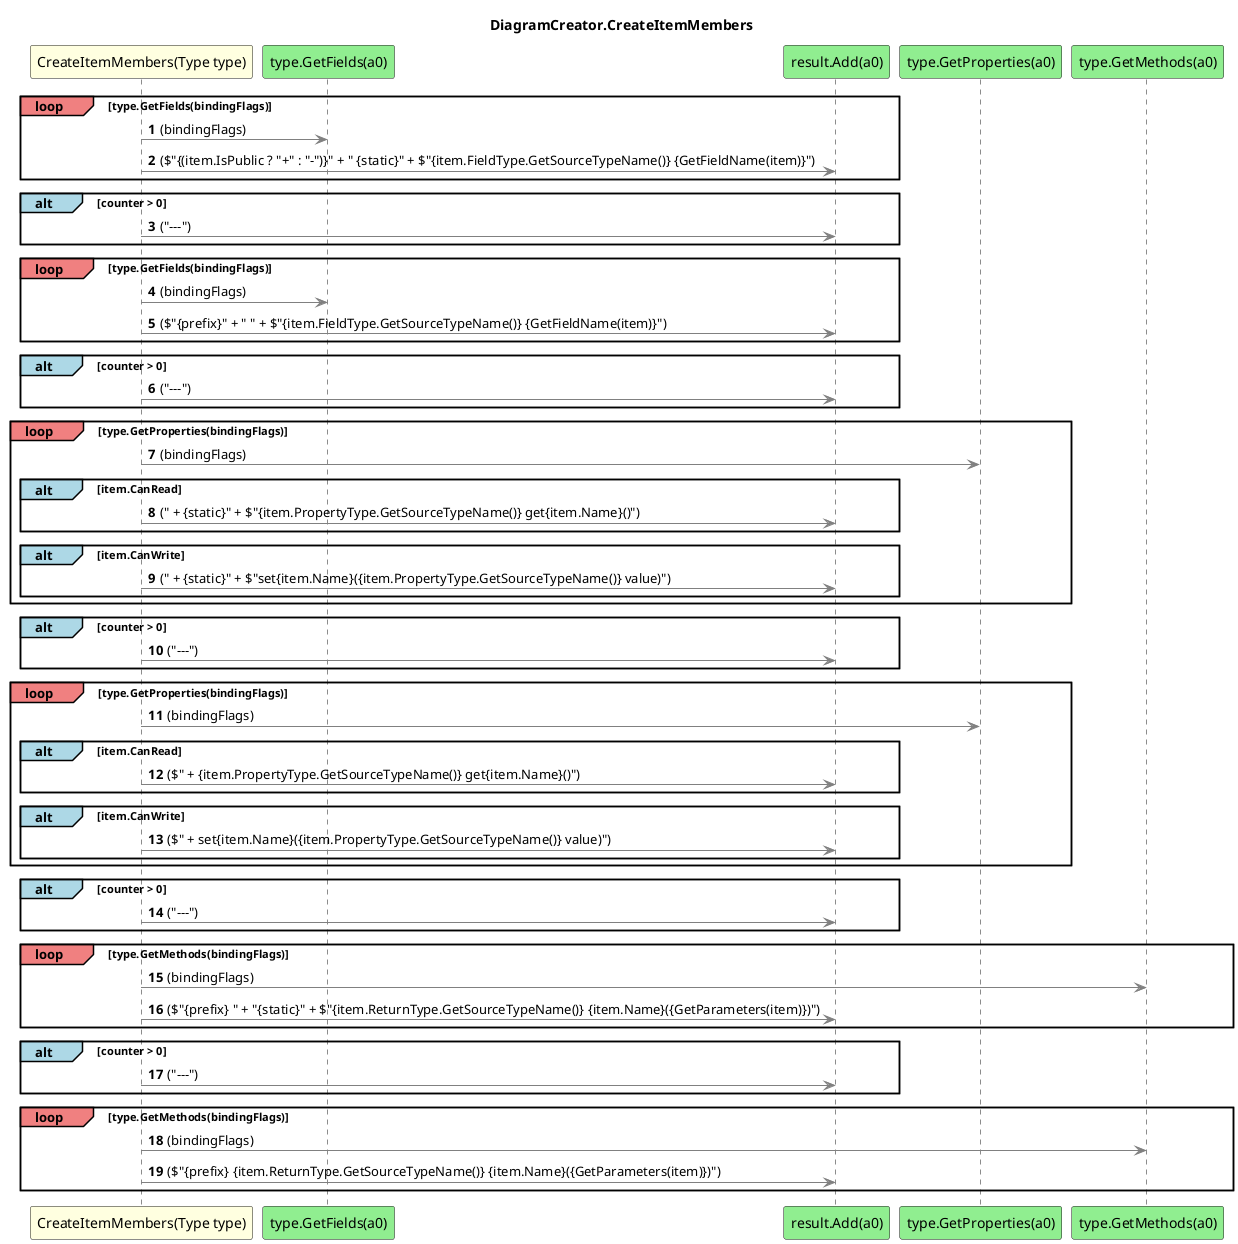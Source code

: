 @startuml DiagramCreator.CreateItemMembers
title DiagramCreator.CreateItemMembers
participant "CreateItemMembers(Type type)" as CreateItemMembers_p0 #LightYellow
participant "type.GetFields(a0)" as type_GetFields_a0 #LightGreen
participant "result.Add(a0)" as result_Add_a0 #LightGreen
participant "type.GetProperties(a0)" as type_GetProperties_a0 #LightGreen
participant "type.GetMethods(a0)" as type_GetMethods_a0 #LightGreen
autonumber
loop#LightCoral type.GetFields(bindingFlags)
 CreateItemMembers_p0 -[#grey]> type_GetFields_a0 : (bindingFlags)
 CreateItemMembers_p0 -[#grey]> result_Add_a0 : ($"{(item.IsPublic ? "+" : "-")}" + " {static}" + $"{item.FieldType.GetSourceTypeName()} {GetFieldName(item)}")
end
alt#LightBlue counter > 0
 CreateItemMembers_p0 -[#grey]> result_Add_a0 : ("---")
end
loop#LightCoral type.GetFields(bindingFlags)
 CreateItemMembers_p0 -[#grey]> type_GetFields_a0 : (bindingFlags)
 CreateItemMembers_p0 -[#grey]> result_Add_a0 : ($"{prefix}" + " " + $"{item.FieldType.GetSourceTypeName()} {GetFieldName(item)}")
end
alt#LightBlue counter > 0
 CreateItemMembers_p0 -[#grey]> result_Add_a0 : ("---")
end
loop#LightCoral type.GetProperties(bindingFlags)
 CreateItemMembers_p0 -[#grey]> type_GetProperties_a0 : (bindingFlags)
 alt#LightBlue item.CanRead
 CreateItemMembers_p0 -[#grey]> result_Add_a0 : (" + {static}" + $"{item.PropertyType.GetSourceTypeName()} get{item.Name}()")
 end
 alt#LightBlue item.CanWrite
 CreateItemMembers_p0 -[#grey]> result_Add_a0 : (" + {static}" + $"set{item.Name}({item.PropertyType.GetSourceTypeName()} value)")
 end
end
alt#LightBlue counter > 0
 CreateItemMembers_p0 -[#grey]> result_Add_a0 : ("---")
end
loop#LightCoral type.GetProperties(bindingFlags)
 CreateItemMembers_p0 -[#grey]> type_GetProperties_a0 : (bindingFlags)
 alt#LightBlue item.CanRead
 CreateItemMembers_p0 -[#grey]> result_Add_a0 : ($" + {item.PropertyType.GetSourceTypeName()} get{item.Name}()")
 end
 alt#LightBlue item.CanWrite
 CreateItemMembers_p0 -[#grey]> result_Add_a0 : ($" + set{item.Name}({item.PropertyType.GetSourceTypeName()} value)")
 end
end
alt#LightBlue counter > 0
 CreateItemMembers_p0 -[#grey]> result_Add_a0 : ("---")
end
loop#LightCoral type.GetMethods(bindingFlags)
 CreateItemMembers_p0 -[#grey]> type_GetMethods_a0 : (bindingFlags)
 CreateItemMembers_p0 -[#grey]> result_Add_a0 : ($"{prefix} " + "{static}" + $"{item.ReturnType.GetSourceTypeName()} {item.Name}({GetParameters(item)})")
end
alt#LightBlue counter > 0
 CreateItemMembers_p0 -[#grey]> result_Add_a0 : ("---")
end
loop#LightCoral type.GetMethods(bindingFlags)
 CreateItemMembers_p0 -[#grey]> type_GetMethods_a0 : (bindingFlags)
 CreateItemMembers_p0 -[#grey]> result_Add_a0 : ($"{prefix} {item.ReturnType.GetSourceTypeName()} {item.Name}({GetParameters(item)})")
end
@enduml
